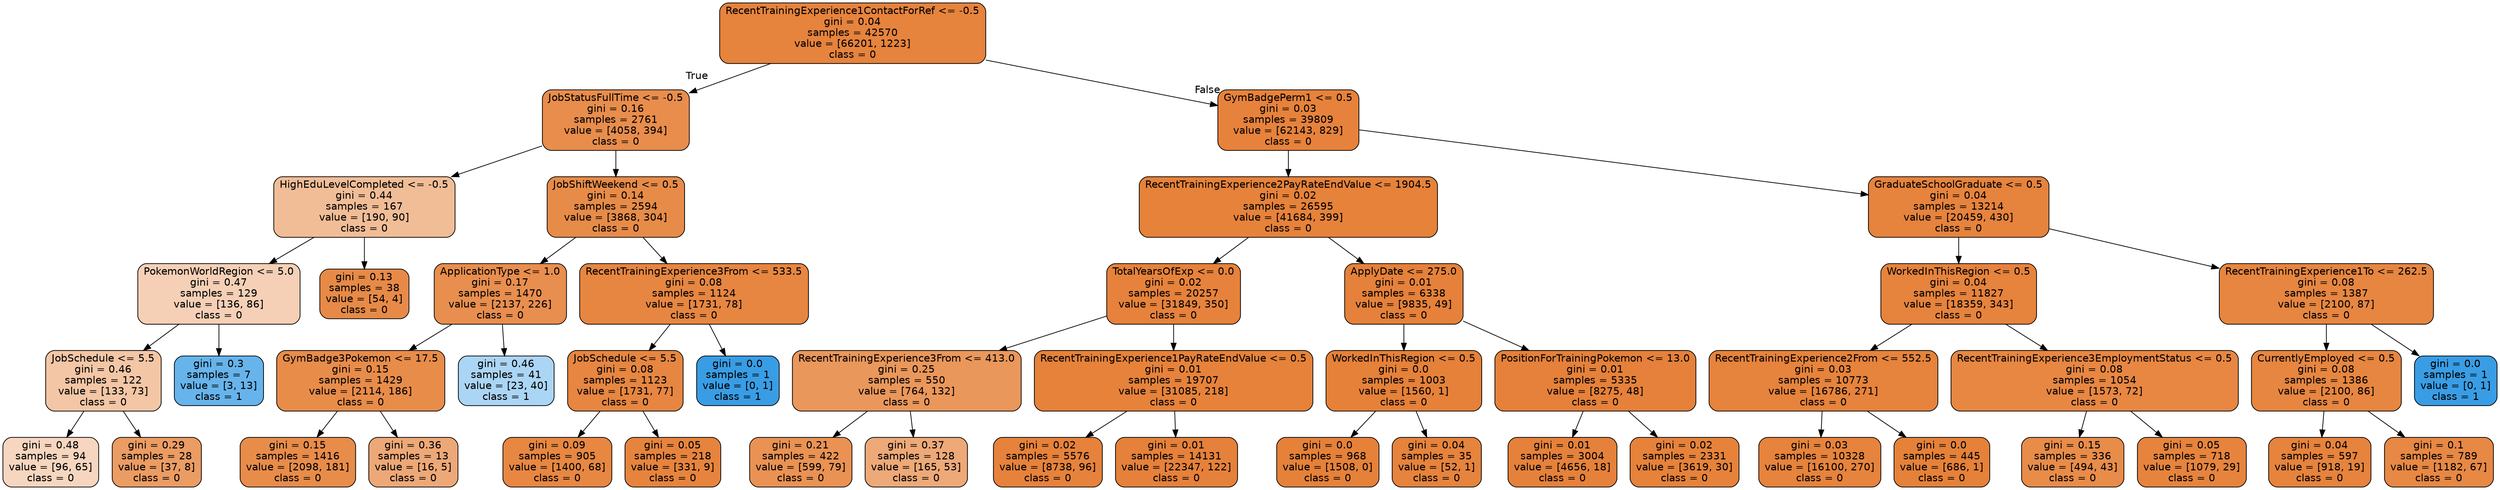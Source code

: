digraph Tree {
node [shape=box, style="filled, rounded", color="black", fontname=helvetica] ;
edge [fontname=helvetica] ;
0 [label="RecentTrainingExperience1ContactForRef <= -0.5\ngini = 0.04\nsamples = 42570\nvalue = [66201, 1223]\nclass = 0", fillcolor="#e58139fa"] ;
1 [label="JobStatusFullTime <= -0.5\ngini = 0.16\nsamples = 2761\nvalue = [4058, 394]\nclass = 0", fillcolor="#e58139e6"] ;
0 -> 1 [labeldistance=2.5, labelangle=45, headlabel="True"] ;
2 [label="HighEduLevelCompleted <= -0.5\ngini = 0.44\nsamples = 167\nvalue = [190, 90]\nclass = 0", fillcolor="#e5813986"] ;
1 -> 2 ;
3 [label="PokemonWorldRegion <= 5.0\ngini = 0.47\nsamples = 129\nvalue = [136, 86]\nclass = 0", fillcolor="#e581395e"] ;
2 -> 3 ;
4 [label="JobSchedule <= 5.5\ngini = 0.46\nsamples = 122\nvalue = [133, 73]\nclass = 0", fillcolor="#e5813973"] ;
3 -> 4 ;
5 [label="gini = 0.48\nsamples = 94\nvalue = [96, 65]\nclass = 0", fillcolor="#e5813952"] ;
4 -> 5 ;
6 [label="gini = 0.29\nsamples = 28\nvalue = [37, 8]\nclass = 0", fillcolor="#e58139c8"] ;
4 -> 6 ;
7 [label="gini = 0.3\nsamples = 7\nvalue = [3, 13]\nclass = 1", fillcolor="#399de5c4"] ;
3 -> 7 ;
8 [label="gini = 0.13\nsamples = 38\nvalue = [54, 4]\nclass = 0", fillcolor="#e58139ec"] ;
2 -> 8 ;
9 [label="JobShiftWeekend <= 0.5\ngini = 0.14\nsamples = 2594\nvalue = [3868, 304]\nclass = 0", fillcolor="#e58139eb"] ;
1 -> 9 ;
10 [label="ApplicationType <= 1.0\ngini = 0.17\nsamples = 1470\nvalue = [2137, 226]\nclass = 0", fillcolor="#e58139e4"] ;
9 -> 10 ;
11 [label="GymBadge3Pokemon <= 17.5\ngini = 0.15\nsamples = 1429\nvalue = [2114, 186]\nclass = 0", fillcolor="#e58139e9"] ;
10 -> 11 ;
12 [label="gini = 0.15\nsamples = 1416\nvalue = [2098, 181]\nclass = 0", fillcolor="#e58139e9"] ;
11 -> 12 ;
13 [label="gini = 0.36\nsamples = 13\nvalue = [16, 5]\nclass = 0", fillcolor="#e58139af"] ;
11 -> 13 ;
14 [label="gini = 0.46\nsamples = 41\nvalue = [23, 40]\nclass = 1", fillcolor="#399de56c"] ;
10 -> 14 ;
15 [label="RecentTrainingExperience3From <= 533.5\ngini = 0.08\nsamples = 1124\nvalue = [1731, 78]\nclass = 0", fillcolor="#e58139f4"] ;
9 -> 15 ;
16 [label="JobSchedule <= 5.5\ngini = 0.08\nsamples = 1123\nvalue = [1731, 77]\nclass = 0", fillcolor="#e58139f4"] ;
15 -> 16 ;
17 [label="gini = 0.09\nsamples = 905\nvalue = [1400, 68]\nclass = 0", fillcolor="#e58139f3"] ;
16 -> 17 ;
18 [label="gini = 0.05\nsamples = 218\nvalue = [331, 9]\nclass = 0", fillcolor="#e58139f8"] ;
16 -> 18 ;
19 [label="gini = 0.0\nsamples = 1\nvalue = [0, 1]\nclass = 1", fillcolor="#399de5ff"] ;
15 -> 19 ;
20 [label="GymBadgePerm1 <= 0.5\ngini = 0.03\nsamples = 39809\nvalue = [62143, 829]\nclass = 0", fillcolor="#e58139fc"] ;
0 -> 20 [labeldistance=2.5, labelangle=-45, headlabel="False"] ;
21 [label="RecentTrainingExperience2PayRateEndValue <= 1904.5\ngini = 0.02\nsamples = 26595\nvalue = [41684, 399]\nclass = 0", fillcolor="#e58139fd"] ;
20 -> 21 ;
22 [label="TotalYearsOfExp <= 0.0\ngini = 0.02\nsamples = 20257\nvalue = [31849, 350]\nclass = 0", fillcolor="#e58139fc"] ;
21 -> 22 ;
23 [label="RecentTrainingExperience3From <= 413.0\ngini = 0.25\nsamples = 550\nvalue = [764, 132]\nclass = 0", fillcolor="#e58139d3"] ;
22 -> 23 ;
24 [label="gini = 0.21\nsamples = 422\nvalue = [599, 79]\nclass = 0", fillcolor="#e58139dd"] ;
23 -> 24 ;
25 [label="gini = 0.37\nsamples = 128\nvalue = [165, 53]\nclass = 0", fillcolor="#e58139ad"] ;
23 -> 25 ;
26 [label="RecentTrainingExperience1PayRateEndValue <= 0.5\ngini = 0.01\nsamples = 19707\nvalue = [31085, 218]\nclass = 0", fillcolor="#e58139fd"] ;
22 -> 26 ;
27 [label="gini = 0.02\nsamples = 5576\nvalue = [8738, 96]\nclass = 0", fillcolor="#e58139fc"] ;
26 -> 27 ;
28 [label="gini = 0.01\nsamples = 14131\nvalue = [22347, 122]\nclass = 0", fillcolor="#e58139fe"] ;
26 -> 28 ;
29 [label="ApplyDate <= 275.0\ngini = 0.01\nsamples = 6338\nvalue = [9835, 49]\nclass = 0", fillcolor="#e58139fe"] ;
21 -> 29 ;
30 [label="WorkedInThisRegion <= 0.5\ngini = 0.0\nsamples = 1003\nvalue = [1560, 1]\nclass = 0", fillcolor="#e58139ff"] ;
29 -> 30 ;
31 [label="gini = 0.0\nsamples = 968\nvalue = [1508, 0]\nclass = 0", fillcolor="#e58139ff"] ;
30 -> 31 ;
32 [label="gini = 0.04\nsamples = 35\nvalue = [52, 1]\nclass = 0", fillcolor="#e58139fa"] ;
30 -> 32 ;
33 [label="PositionForTrainingPokemon <= 13.0\ngini = 0.01\nsamples = 5335\nvalue = [8275, 48]\nclass = 0", fillcolor="#e58139fe"] ;
29 -> 33 ;
34 [label="gini = 0.01\nsamples = 3004\nvalue = [4656, 18]\nclass = 0", fillcolor="#e58139fe"] ;
33 -> 34 ;
35 [label="gini = 0.02\nsamples = 2331\nvalue = [3619, 30]\nclass = 0", fillcolor="#e58139fd"] ;
33 -> 35 ;
36 [label="GraduateSchoolGraduate <= 0.5\ngini = 0.04\nsamples = 13214\nvalue = [20459, 430]\nclass = 0", fillcolor="#e58139fa"] ;
20 -> 36 ;
37 [label="WorkedInThisRegion <= 0.5\ngini = 0.04\nsamples = 11827\nvalue = [18359, 343]\nclass = 0", fillcolor="#e58139fa"] ;
36 -> 37 ;
38 [label="RecentTrainingExperience2From <= 552.5\ngini = 0.03\nsamples = 10773\nvalue = [16786, 271]\nclass = 0", fillcolor="#e58139fb"] ;
37 -> 38 ;
39 [label="gini = 0.03\nsamples = 10328\nvalue = [16100, 270]\nclass = 0", fillcolor="#e58139fb"] ;
38 -> 39 ;
40 [label="gini = 0.0\nsamples = 445\nvalue = [686, 1]\nclass = 0", fillcolor="#e58139ff"] ;
38 -> 40 ;
41 [label="RecentTrainingExperience3EmploymentStatus <= 0.5\ngini = 0.08\nsamples = 1054\nvalue = [1573, 72]\nclass = 0", fillcolor="#e58139f3"] ;
37 -> 41 ;
42 [label="gini = 0.15\nsamples = 336\nvalue = [494, 43]\nclass = 0", fillcolor="#e58139e9"] ;
41 -> 42 ;
43 [label="gini = 0.05\nsamples = 718\nvalue = [1079, 29]\nclass = 0", fillcolor="#e58139f8"] ;
41 -> 43 ;
44 [label="RecentTrainingExperience1To <= 262.5\ngini = 0.08\nsamples = 1387\nvalue = [2100, 87]\nclass = 0", fillcolor="#e58139f4"] ;
36 -> 44 ;
45 [label="CurrentlyEmployed <= 0.5\ngini = 0.08\nsamples = 1386\nvalue = [2100, 86]\nclass = 0", fillcolor="#e58139f5"] ;
44 -> 45 ;
46 [label="gini = 0.04\nsamples = 597\nvalue = [918, 19]\nclass = 0", fillcolor="#e58139fa"] ;
45 -> 46 ;
47 [label="gini = 0.1\nsamples = 789\nvalue = [1182, 67]\nclass = 0", fillcolor="#e58139f1"] ;
45 -> 47 ;
48 [label="gini = 0.0\nsamples = 1\nvalue = [0, 1]\nclass = 1", fillcolor="#399de5ff"] ;
44 -> 48 ;
}
